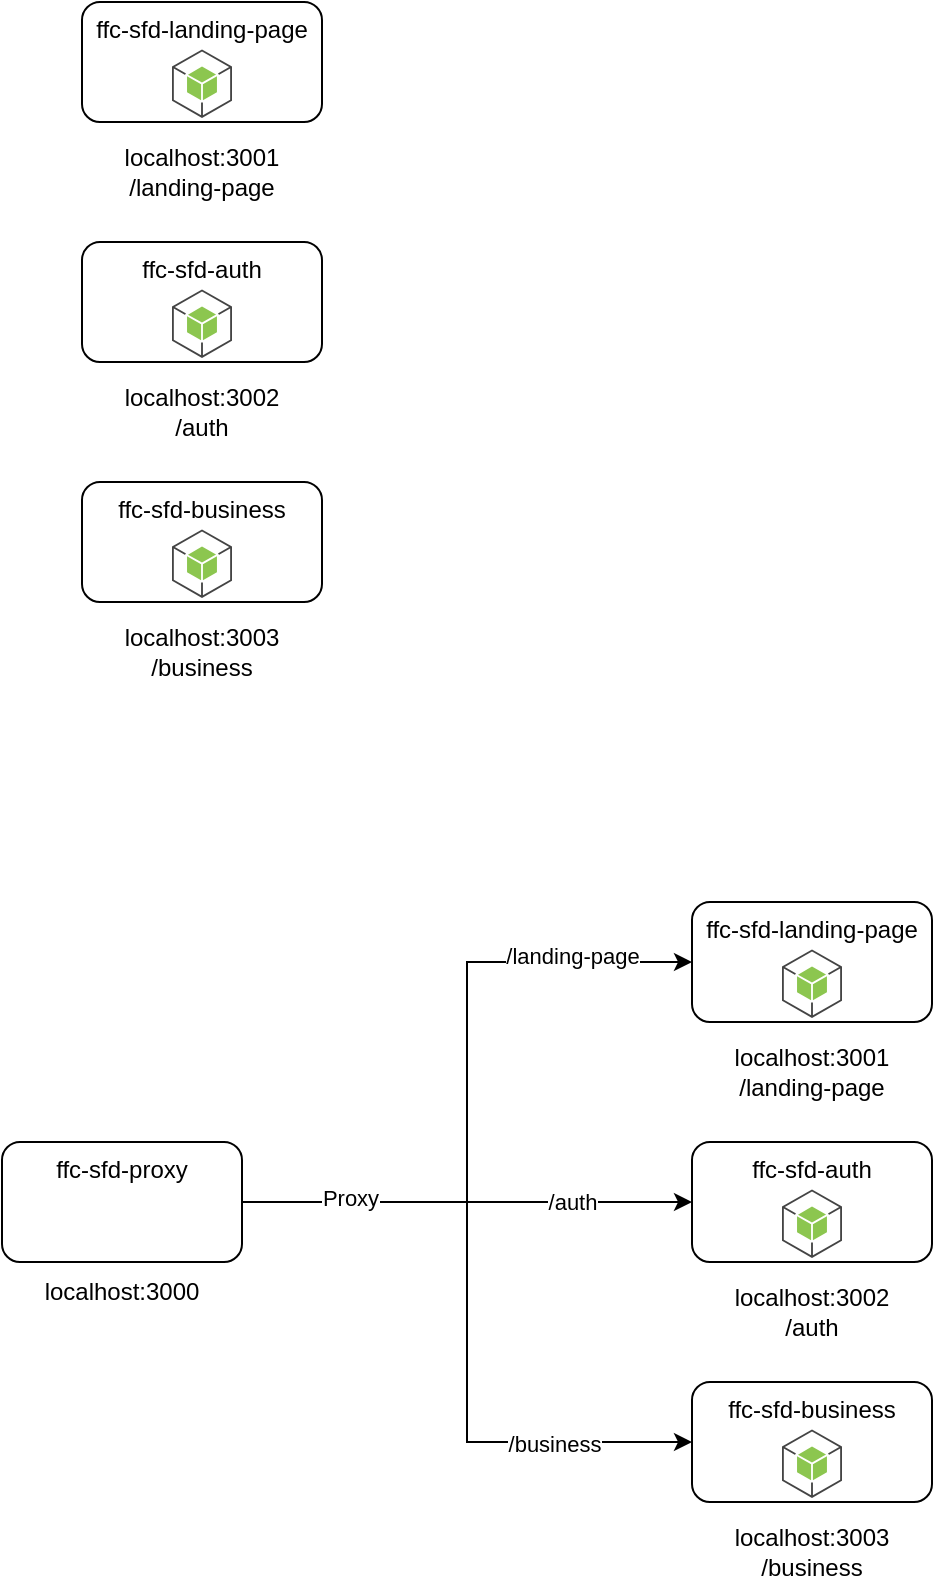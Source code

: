 <mxfile version="24.0.2" type="github">
  <diagram name="Page-1" id="pGMuRk_R1n9aXELIPJfq">
    <mxGraphModel dx="2026" dy="1145" grid="1" gridSize="10" guides="1" tooltips="1" connect="1" arrows="1" fold="1" page="1" pageScale="1" pageWidth="850" pageHeight="1100" math="0" shadow="0">
      <root>
        <mxCell id="0" />
        <mxCell id="1" parent="0" />
        <mxCell id="ULtx4EVF2t3ODZigl70o-1" value="ffc-sfd-landing-page" style="rounded=1;whiteSpace=wrap;html=1;verticalAlign=top;" vertex="1" parent="1">
          <mxGeometry x="120" y="40" width="120" height="60" as="geometry" />
        </mxCell>
        <mxCell id="ULtx4EVF2t3ODZigl70o-2" value="" style="outlineConnect=0;dashed=0;verticalLabelPosition=bottom;verticalAlign=top;align=center;html=1;shape=mxgraph.aws3.android;fillColor=#8CC64F;gradientColor=none;aspect=fixed;" vertex="1" parent="1">
          <mxGeometry x="165" y="63.71" width="30" height="34.29" as="geometry" />
        </mxCell>
        <mxCell id="ULtx4EVF2t3ODZigl70o-3" value="localhost:3001&lt;div&gt;/landing-page&lt;/div&gt;" style="text;html=1;align=center;verticalAlign=middle;whiteSpace=wrap;rounded=0;" vertex="1" parent="1">
          <mxGeometry x="140" y="110" width="80" height="30" as="geometry" />
        </mxCell>
        <mxCell id="ULtx4EVF2t3ODZigl70o-4" value="ffc-sfd-auth" style="rounded=1;whiteSpace=wrap;html=1;verticalAlign=top;" vertex="1" parent="1">
          <mxGeometry x="120" y="160" width="120" height="60" as="geometry" />
        </mxCell>
        <mxCell id="ULtx4EVF2t3ODZigl70o-5" value="" style="outlineConnect=0;dashed=0;verticalLabelPosition=bottom;verticalAlign=top;align=center;html=1;shape=mxgraph.aws3.android;fillColor=#8CC64F;gradientColor=none;aspect=fixed;" vertex="1" parent="1">
          <mxGeometry x="165" y="183.71" width="30" height="34.29" as="geometry" />
        </mxCell>
        <mxCell id="ULtx4EVF2t3ODZigl70o-6" value="localhost:3002&lt;div&gt;/auth&lt;/div&gt;" style="text;html=1;align=center;verticalAlign=middle;whiteSpace=wrap;rounded=0;" vertex="1" parent="1">
          <mxGeometry x="150" y="230" width="60" height="30" as="geometry" />
        </mxCell>
        <mxCell id="ULtx4EVF2t3ODZigl70o-7" value="ffc-sfd-business" style="rounded=1;whiteSpace=wrap;html=1;verticalAlign=top;" vertex="1" parent="1">
          <mxGeometry x="120" y="280" width="120" height="60" as="geometry" />
        </mxCell>
        <mxCell id="ULtx4EVF2t3ODZigl70o-8" value="" style="outlineConnect=0;dashed=0;verticalLabelPosition=bottom;verticalAlign=top;align=center;html=1;shape=mxgraph.aws3.android;fillColor=#8CC64F;gradientColor=none;aspect=fixed;" vertex="1" parent="1">
          <mxGeometry x="165" y="303.71" width="30" height="34.29" as="geometry" />
        </mxCell>
        <mxCell id="ULtx4EVF2t3ODZigl70o-9" value="localhost:3003&lt;div&gt;/business&lt;/div&gt;" style="text;html=1;align=center;verticalAlign=middle;whiteSpace=wrap;rounded=0;" vertex="1" parent="1">
          <mxGeometry x="150" y="350" width="60" height="30" as="geometry" />
        </mxCell>
        <mxCell id="ULtx4EVF2t3ODZigl70o-23" style="edgeStyle=orthogonalEdgeStyle;rounded=0;orthogonalLoop=1;jettySize=auto;html=1;" edge="1" parent="1" source="ULtx4EVF2t3ODZigl70o-10" target="ULtx4EVF2t3ODZigl70o-17">
          <mxGeometry relative="1" as="geometry" />
        </mxCell>
        <mxCell id="ULtx4EVF2t3ODZigl70o-28" value="/auth" style="edgeLabel;html=1;align=center;verticalAlign=middle;resizable=0;points=[];" vertex="1" connectable="0" parent="ULtx4EVF2t3ODZigl70o-23">
          <mxGeometry x="0.467" relative="1" as="geometry">
            <mxPoint as="offset" />
          </mxGeometry>
        </mxCell>
        <mxCell id="ULtx4EVF2t3ODZigl70o-24" style="edgeStyle=orthogonalEdgeStyle;rounded=0;orthogonalLoop=1;jettySize=auto;html=1;entryX=0;entryY=0.5;entryDx=0;entryDy=0;" edge="1" parent="1" source="ULtx4EVF2t3ODZigl70o-10" target="ULtx4EVF2t3ODZigl70o-14">
          <mxGeometry relative="1" as="geometry" />
        </mxCell>
        <mxCell id="ULtx4EVF2t3ODZigl70o-27" value="/landing-page" style="edgeLabel;html=1;align=center;verticalAlign=middle;resizable=0;points=[];" vertex="1" connectable="0" parent="ULtx4EVF2t3ODZigl70o-24">
          <mxGeometry x="0.652" y="3" relative="1" as="geometry">
            <mxPoint as="offset" />
          </mxGeometry>
        </mxCell>
        <mxCell id="ULtx4EVF2t3ODZigl70o-25" style="edgeStyle=orthogonalEdgeStyle;rounded=0;orthogonalLoop=1;jettySize=auto;html=1;entryX=0;entryY=0.5;entryDx=0;entryDy=0;" edge="1" parent="1" source="ULtx4EVF2t3ODZigl70o-10" target="ULtx4EVF2t3ODZigl70o-20">
          <mxGeometry relative="1" as="geometry" />
        </mxCell>
        <mxCell id="ULtx4EVF2t3ODZigl70o-26" value="Proxy" style="edgeLabel;html=1;align=center;verticalAlign=middle;resizable=0;points=[];" vertex="1" connectable="0" parent="ULtx4EVF2t3ODZigl70o-25">
          <mxGeometry x="-0.686" y="2" relative="1" as="geometry">
            <mxPoint as="offset" />
          </mxGeometry>
        </mxCell>
        <mxCell id="ULtx4EVF2t3ODZigl70o-29" value="/business" style="edgeLabel;html=1;align=center;verticalAlign=middle;resizable=0;points=[];" vertex="1" connectable="0" parent="ULtx4EVF2t3ODZigl70o-25">
          <mxGeometry x="0.6" y="-1" relative="1" as="geometry">
            <mxPoint as="offset" />
          </mxGeometry>
        </mxCell>
        <mxCell id="ULtx4EVF2t3ODZigl70o-10" value="ffc-sfd-proxy" style="rounded=1;whiteSpace=wrap;html=1;verticalAlign=top;" vertex="1" parent="1">
          <mxGeometry x="80" y="610" width="120" height="60" as="geometry" />
        </mxCell>
        <mxCell id="ULtx4EVF2t3ODZigl70o-12" value="localhost:3000" style="text;html=1;align=center;verticalAlign=middle;whiteSpace=wrap;rounded=0;" vertex="1" parent="1">
          <mxGeometry x="110" y="670" width="60" height="30" as="geometry" />
        </mxCell>
        <mxCell id="ULtx4EVF2t3ODZigl70o-13" value="" style="shape=image;verticalLabelPosition=bottom;labelBackgroundColor=default;verticalAlign=top;aspect=fixed;imageAspect=0;image=https://creazilla-store.fra1.digitaloceanspaces.com/icons/3254136/nginx-icon-md.png;" vertex="1" parent="1">
          <mxGeometry x="125" y="632.91" width="30" height="34.09" as="geometry" />
        </mxCell>
        <mxCell id="ULtx4EVF2t3ODZigl70o-14" value="ffc-sfd-landing-page" style="rounded=1;whiteSpace=wrap;html=1;verticalAlign=top;" vertex="1" parent="1">
          <mxGeometry x="425" y="490" width="120" height="60" as="geometry" />
        </mxCell>
        <mxCell id="ULtx4EVF2t3ODZigl70o-15" value="" style="outlineConnect=0;dashed=0;verticalLabelPosition=bottom;verticalAlign=top;align=center;html=1;shape=mxgraph.aws3.android;fillColor=#8CC64F;gradientColor=none;aspect=fixed;" vertex="1" parent="1">
          <mxGeometry x="470" y="513.71" width="30" height="34.29" as="geometry" />
        </mxCell>
        <mxCell id="ULtx4EVF2t3ODZigl70o-16" value="localhost:3001&lt;div&gt;/landing-page&lt;/div&gt;" style="text;html=1;align=center;verticalAlign=middle;whiteSpace=wrap;rounded=0;" vertex="1" parent="1">
          <mxGeometry x="445" y="560" width="80" height="30" as="geometry" />
        </mxCell>
        <mxCell id="ULtx4EVF2t3ODZigl70o-17" value="ffc-sfd-auth" style="rounded=1;whiteSpace=wrap;html=1;verticalAlign=top;" vertex="1" parent="1">
          <mxGeometry x="425" y="610" width="120" height="60" as="geometry" />
        </mxCell>
        <mxCell id="ULtx4EVF2t3ODZigl70o-18" value="" style="outlineConnect=0;dashed=0;verticalLabelPosition=bottom;verticalAlign=top;align=center;html=1;shape=mxgraph.aws3.android;fillColor=#8CC64F;gradientColor=none;aspect=fixed;" vertex="1" parent="1">
          <mxGeometry x="470" y="633.71" width="30" height="34.29" as="geometry" />
        </mxCell>
        <mxCell id="ULtx4EVF2t3ODZigl70o-19" value="localhost:3002&lt;div&gt;/auth&lt;/div&gt;" style="text;html=1;align=center;verticalAlign=middle;whiteSpace=wrap;rounded=0;" vertex="1" parent="1">
          <mxGeometry x="455" y="680" width="60" height="30" as="geometry" />
        </mxCell>
        <mxCell id="ULtx4EVF2t3ODZigl70o-20" value="ffc-sfd-business" style="rounded=1;whiteSpace=wrap;html=1;verticalAlign=top;" vertex="1" parent="1">
          <mxGeometry x="425" y="730" width="120" height="60" as="geometry" />
        </mxCell>
        <mxCell id="ULtx4EVF2t3ODZigl70o-21" value="" style="outlineConnect=0;dashed=0;verticalLabelPosition=bottom;verticalAlign=top;align=center;html=1;shape=mxgraph.aws3.android;fillColor=#8CC64F;gradientColor=none;aspect=fixed;" vertex="1" parent="1">
          <mxGeometry x="470" y="753.71" width="30" height="34.29" as="geometry" />
        </mxCell>
        <mxCell id="ULtx4EVF2t3ODZigl70o-22" value="localhost:3003&lt;div&gt;/business&lt;/div&gt;" style="text;html=1;align=center;verticalAlign=middle;whiteSpace=wrap;rounded=0;" vertex="1" parent="1">
          <mxGeometry x="455" y="800" width="60" height="30" as="geometry" />
        </mxCell>
      </root>
    </mxGraphModel>
  </diagram>
</mxfile>
